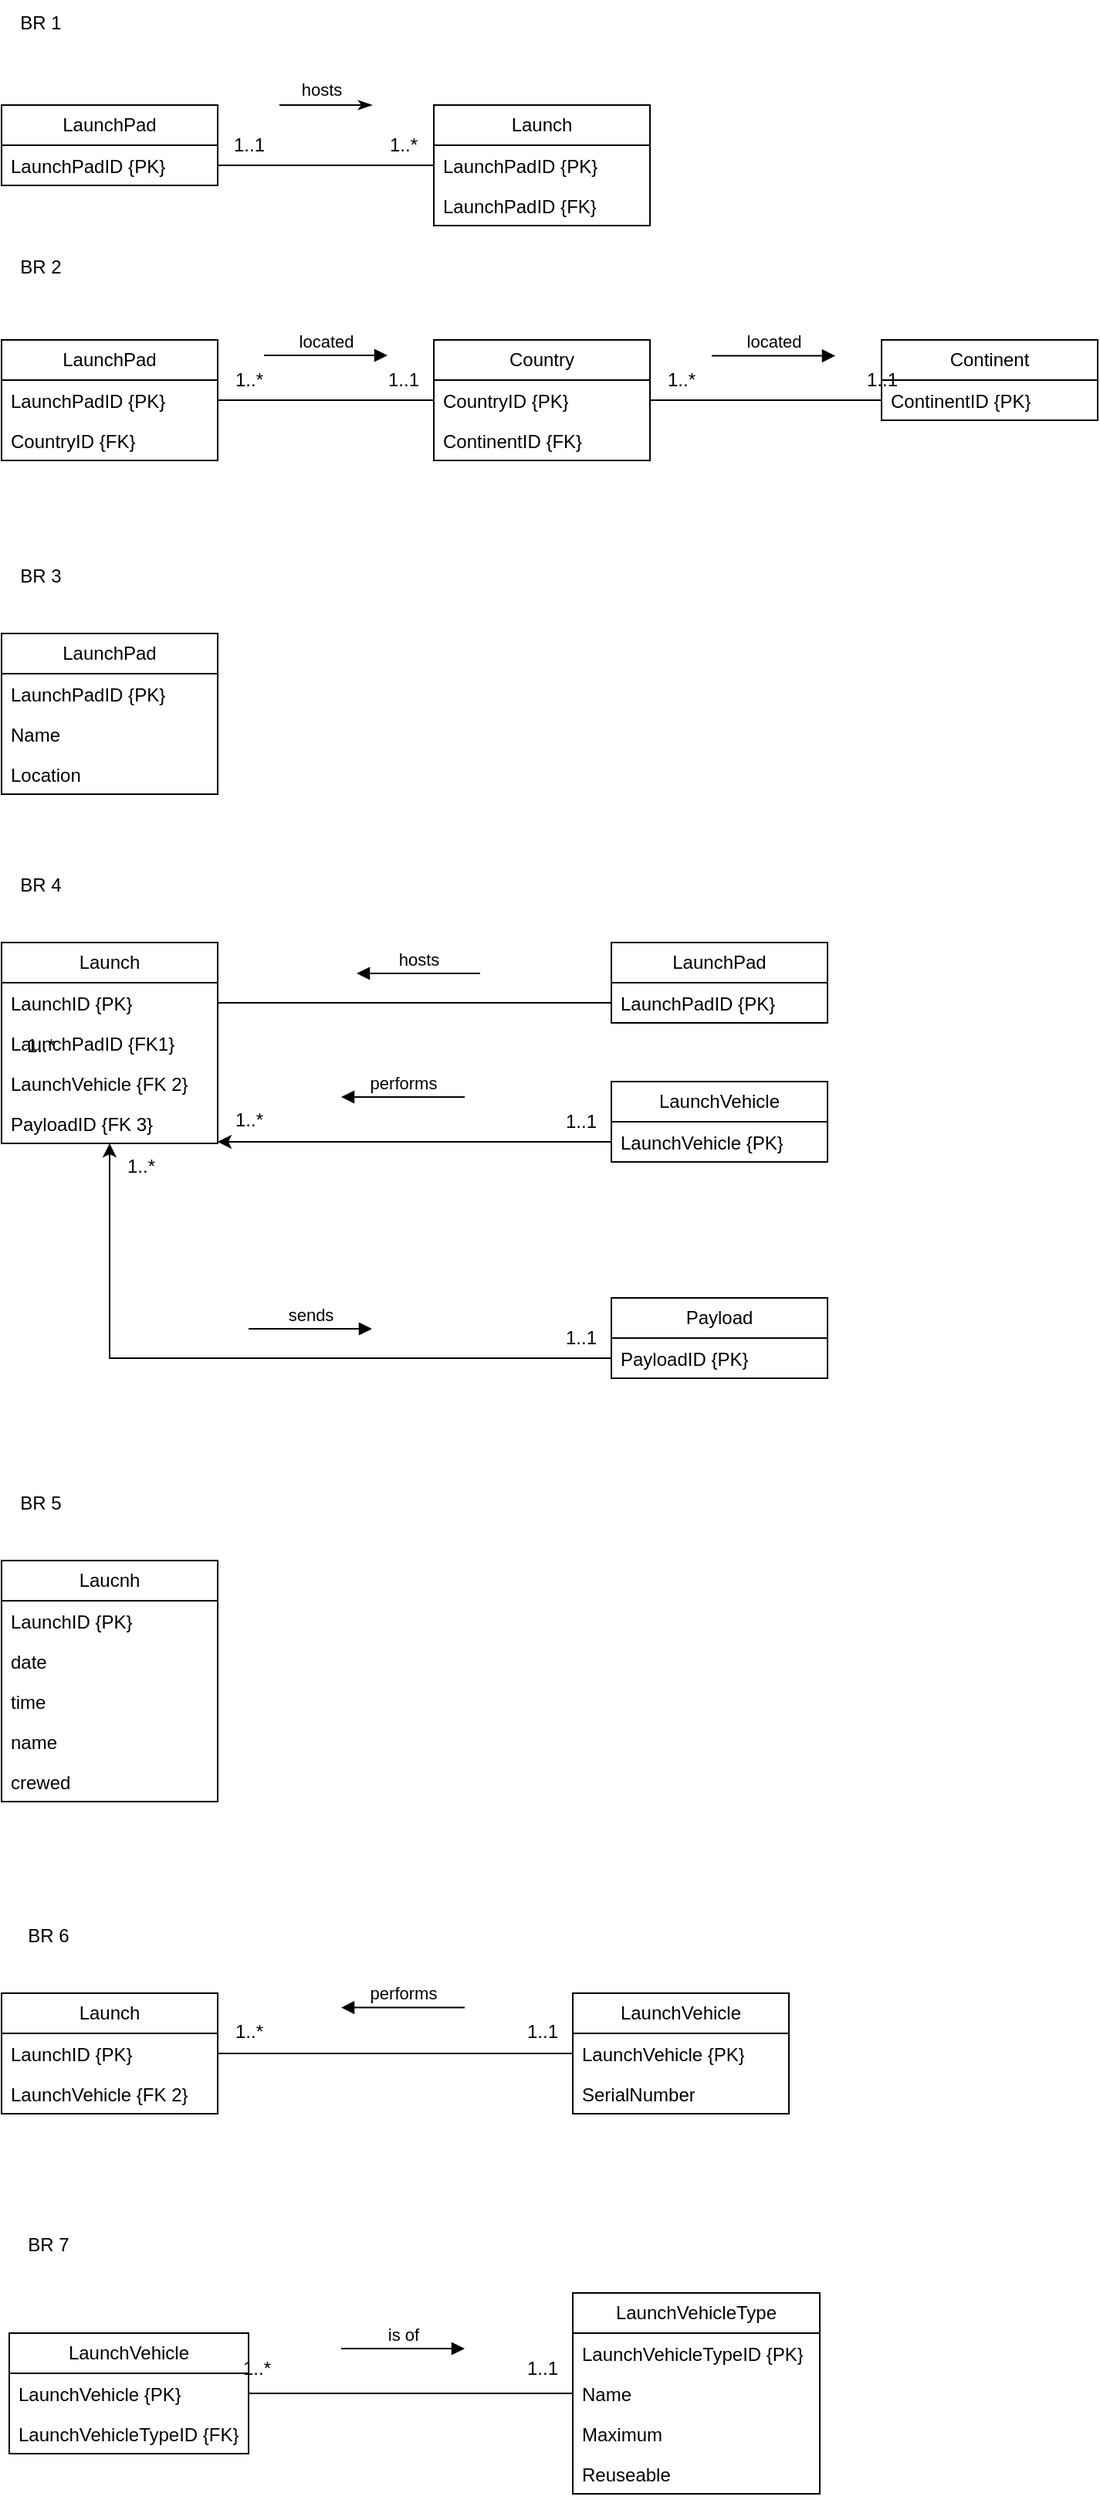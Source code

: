 <mxfile version="24.0.4" type="github">
  <diagram name="Page-1" id="8Xbiz-6GfpVA36QtU5hT">
    <mxGraphModel dx="956" dy="547" grid="1" gridSize="10" guides="1" tooltips="1" connect="1" arrows="1" fold="1" page="1" pageScale="1" pageWidth="850" pageHeight="1100" math="0" shadow="0">
      <root>
        <mxCell id="0" />
        <mxCell id="1" parent="0" />
        <mxCell id="dBbubRWkXQ-3RMF_5VP_-1" value="BR 1" style="text;html=1;align=center;verticalAlign=middle;resizable=0;points=[];autosize=1;strokeColor=none;fillColor=none;" parent="1" vertex="1">
          <mxGeometry x="30" y="20" width="50" height="30" as="geometry" />
        </mxCell>
        <mxCell id="dBbubRWkXQ-3RMF_5VP_-6" value="" style="html=1;rounded=0;endArrow=classicThin;endFill=1;strokeWidth=1;" parent="1" edge="1">
          <mxGeometry width="100" relative="1" as="geometry">
            <mxPoint x="210" y="88" as="sourcePoint" />
            <mxPoint x="270" y="88" as="targetPoint" />
          </mxGeometry>
        </mxCell>
        <mxCell id="dBbubRWkXQ-3RMF_5VP_-7" value="&lt;font style=&quot;font-size: 11px;&quot;&gt;hosts&lt;/font&gt;" style="edgeLabel;html=1;align=center;verticalAlign=middle;resizable=0;points=[];" parent="dBbubRWkXQ-3RMF_5VP_-6" vertex="1" connectable="0">
          <mxGeometry x="-0.095" y="1" relative="1" as="geometry">
            <mxPoint y="-9" as="offset" />
          </mxGeometry>
        </mxCell>
        <mxCell id="DMOndj1VqyQi7XnKbI_9-3" value="LaunchPad" style="swimlane;fontStyle=0;childLayout=stackLayout;horizontal=1;startSize=26;fillColor=none;horizontalStack=0;resizeParent=1;resizeParentMax=0;resizeLast=0;collapsible=1;marginBottom=0;whiteSpace=wrap;html=1;" vertex="1" parent="1">
          <mxGeometry x="30" y="88" width="140" height="52" as="geometry" />
        </mxCell>
        <mxCell id="DMOndj1VqyQi7XnKbI_9-4" value="&lt;span style=&quot;text-align: center; text-wrap: nowrap;&quot;&gt;LaunchPadID {PK}&lt;/span&gt;" style="text;strokeColor=none;fillColor=none;align=left;verticalAlign=top;spacingLeft=4;spacingRight=4;overflow=hidden;rotatable=0;points=[[0,0.5],[1,0.5]];portConstraint=eastwest;whiteSpace=wrap;html=1;" vertex="1" parent="DMOndj1VqyQi7XnKbI_9-3">
          <mxGeometry y="26" width="140" height="26" as="geometry" />
        </mxCell>
        <mxCell id="DMOndj1VqyQi7XnKbI_9-9" value="Launch" style="swimlane;fontStyle=0;childLayout=stackLayout;horizontal=1;startSize=26;fillColor=none;horizontalStack=0;resizeParent=1;resizeParentMax=0;resizeLast=0;collapsible=1;marginBottom=0;whiteSpace=wrap;html=1;" vertex="1" parent="1">
          <mxGeometry x="310" y="88" width="140" height="78" as="geometry" />
        </mxCell>
        <mxCell id="DMOndj1VqyQi7XnKbI_9-10" value="&lt;span style=&quot;text-align: center; text-wrap: nowrap;&quot;&gt;LaunchPadID {PK}&lt;/span&gt;" style="text;strokeColor=none;fillColor=none;align=left;verticalAlign=top;spacingLeft=4;spacingRight=4;overflow=hidden;rotatable=0;points=[[0,0.5],[1,0.5]];portConstraint=eastwest;whiteSpace=wrap;html=1;" vertex="1" parent="DMOndj1VqyQi7XnKbI_9-9">
          <mxGeometry y="26" width="140" height="26" as="geometry" />
        </mxCell>
        <mxCell id="DMOndj1VqyQi7XnKbI_9-14" value="&lt;span style=&quot;text-align: center; text-wrap: nowrap;&quot;&gt;LaunchPadID {FK}&lt;/span&gt;" style="text;strokeColor=none;fillColor=none;align=left;verticalAlign=top;spacingLeft=4;spacingRight=4;overflow=hidden;rotatable=0;points=[[0,0.5],[1,0.5]];portConstraint=eastwest;whiteSpace=wrap;html=1;" vertex="1" parent="DMOndj1VqyQi7XnKbI_9-9">
          <mxGeometry y="52" width="140" height="26" as="geometry" />
        </mxCell>
        <mxCell id="DMOndj1VqyQi7XnKbI_9-15" value="LaunchPad" style="swimlane;fontStyle=0;childLayout=stackLayout;horizontal=1;startSize=26;fillColor=none;horizontalStack=0;resizeParent=1;resizeParentMax=0;resizeLast=0;collapsible=1;marginBottom=0;whiteSpace=wrap;html=1;" vertex="1" parent="1">
          <mxGeometry x="30" y="240" width="140" height="78" as="geometry" />
        </mxCell>
        <mxCell id="DMOndj1VqyQi7XnKbI_9-16" value="LaunchPadID {PK}" style="text;strokeColor=none;fillColor=none;align=left;verticalAlign=top;spacingLeft=4;spacingRight=4;overflow=hidden;rotatable=0;points=[[0,0.5],[1,0.5]];portConstraint=eastwest;whiteSpace=wrap;html=1;" vertex="1" parent="DMOndj1VqyQi7XnKbI_9-15">
          <mxGeometry y="26" width="140" height="26" as="geometry" />
        </mxCell>
        <mxCell id="DMOndj1VqyQi7XnKbI_9-34" value="CountryID {FK}" style="text;strokeColor=none;fillColor=none;align=left;verticalAlign=top;spacingLeft=4;spacingRight=4;overflow=hidden;rotatable=0;points=[[0,0.5],[1,0.5]];portConstraint=eastwest;whiteSpace=wrap;html=1;" vertex="1" parent="DMOndj1VqyQi7XnKbI_9-15">
          <mxGeometry y="52" width="140" height="26" as="geometry" />
        </mxCell>
        <mxCell id="DMOndj1VqyQi7XnKbI_9-19" value="BR 2" style="text;html=1;align=center;verticalAlign=middle;resizable=0;points=[];autosize=1;strokeColor=none;fillColor=none;" vertex="1" parent="1">
          <mxGeometry x="30" y="178" width="50" height="30" as="geometry" />
        </mxCell>
        <mxCell id="DMOndj1VqyQi7XnKbI_9-20" value="Country" style="swimlane;fontStyle=0;childLayout=stackLayout;horizontal=1;startSize=26;fillColor=none;horizontalStack=0;resizeParent=1;resizeParentMax=0;resizeLast=0;collapsible=1;marginBottom=0;whiteSpace=wrap;html=1;" vertex="1" parent="1">
          <mxGeometry x="310" y="240" width="140" height="78" as="geometry" />
        </mxCell>
        <mxCell id="DMOndj1VqyQi7XnKbI_9-21" value="CountryID {PK}" style="text;strokeColor=none;fillColor=none;align=left;verticalAlign=top;spacingLeft=4;spacingRight=4;overflow=hidden;rotatable=0;points=[[0,0.5],[1,0.5]];portConstraint=eastwest;whiteSpace=wrap;html=1;" vertex="1" parent="DMOndj1VqyQi7XnKbI_9-20">
          <mxGeometry y="26" width="140" height="26" as="geometry" />
        </mxCell>
        <mxCell id="DMOndj1VqyQi7XnKbI_9-35" value="ContinentID {FK}" style="text;strokeColor=none;fillColor=none;align=left;verticalAlign=top;spacingLeft=4;spacingRight=4;overflow=hidden;rotatable=0;points=[[0,0.5],[1,0.5]];portConstraint=eastwest;whiteSpace=wrap;html=1;" vertex="1" parent="DMOndj1VqyQi7XnKbI_9-20">
          <mxGeometry y="52" width="140" height="26" as="geometry" />
        </mxCell>
        <mxCell id="DMOndj1VqyQi7XnKbI_9-24" value="Continent" style="swimlane;fontStyle=0;childLayout=stackLayout;horizontal=1;startSize=26;fillColor=none;horizontalStack=0;resizeParent=1;resizeParentMax=0;resizeLast=0;collapsible=1;marginBottom=0;whiteSpace=wrap;html=1;" vertex="1" parent="1">
          <mxGeometry x="600" y="240" width="140" height="52" as="geometry" />
        </mxCell>
        <mxCell id="DMOndj1VqyQi7XnKbI_9-25" value="ContinentID {PK}" style="text;strokeColor=none;fillColor=none;align=left;verticalAlign=top;spacingLeft=4;spacingRight=4;overflow=hidden;rotatable=0;points=[[0,0.5],[1,0.5]];portConstraint=eastwest;whiteSpace=wrap;html=1;" vertex="1" parent="DMOndj1VqyQi7XnKbI_9-24">
          <mxGeometry y="26" width="140" height="26" as="geometry" />
        </mxCell>
        <mxCell id="DMOndj1VqyQi7XnKbI_9-28" value="located" style="html=1;verticalAlign=bottom;endArrow=block;curved=0;rounded=0;" edge="1" parent="1">
          <mxGeometry width="80" relative="1" as="geometry">
            <mxPoint x="200" y="250" as="sourcePoint" />
            <mxPoint x="280" y="250" as="targetPoint" />
          </mxGeometry>
        </mxCell>
        <mxCell id="DMOndj1VqyQi7XnKbI_9-29" value="located" style="html=1;verticalAlign=bottom;endArrow=block;curved=0;rounded=0;" edge="1" parent="1">
          <mxGeometry width="80" relative="1" as="geometry">
            <mxPoint x="490" y="250.31" as="sourcePoint" />
            <mxPoint x="570" y="250.31" as="targetPoint" />
          </mxGeometry>
        </mxCell>
        <mxCell id="DMOndj1VqyQi7XnKbI_9-31" style="edgeStyle=orthogonalEdgeStyle;rounded=0;orthogonalLoop=1;jettySize=auto;html=1;entryX=0;entryY=0.5;entryDx=0;entryDy=0;endArrow=none;endFill=0;" edge="1" parent="1" source="DMOndj1VqyQi7XnKbI_9-4" target="DMOndj1VqyQi7XnKbI_9-10">
          <mxGeometry relative="1" as="geometry" />
        </mxCell>
        <mxCell id="DMOndj1VqyQi7XnKbI_9-32" value="1..1" style="text;html=1;align=center;verticalAlign=middle;resizable=0;points=[];autosize=1;strokeColor=none;fillColor=none;" vertex="1" parent="1">
          <mxGeometry x="170" y="99" width="40" height="30" as="geometry" />
        </mxCell>
        <mxCell id="DMOndj1VqyQi7XnKbI_9-33" value="1..*" style="text;html=1;align=center;verticalAlign=middle;resizable=0;points=[];autosize=1;strokeColor=none;fillColor=none;" vertex="1" parent="1">
          <mxGeometry x="270" y="99" width="40" height="30" as="geometry" />
        </mxCell>
        <mxCell id="DMOndj1VqyQi7XnKbI_9-36" style="edgeStyle=orthogonalEdgeStyle;rounded=0;orthogonalLoop=1;jettySize=auto;html=1;entryX=0;entryY=0.5;entryDx=0;entryDy=0;endArrow=none;endFill=0;" edge="1" parent="1" source="DMOndj1VqyQi7XnKbI_9-16" target="DMOndj1VqyQi7XnKbI_9-21">
          <mxGeometry relative="1" as="geometry" />
        </mxCell>
        <mxCell id="DMOndj1VqyQi7XnKbI_9-37" style="edgeStyle=orthogonalEdgeStyle;rounded=0;orthogonalLoop=1;jettySize=auto;html=1;endArrow=none;endFill=0;" edge="1" parent="1" source="DMOndj1VqyQi7XnKbI_9-21" target="DMOndj1VqyQi7XnKbI_9-25">
          <mxGeometry relative="1" as="geometry" />
        </mxCell>
        <mxCell id="DMOndj1VqyQi7XnKbI_9-39" value="BR 3" style="text;html=1;align=center;verticalAlign=middle;resizable=0;points=[];autosize=1;strokeColor=none;fillColor=none;" vertex="1" parent="1">
          <mxGeometry x="30" y="378" width="50" height="30" as="geometry" />
        </mxCell>
        <mxCell id="DMOndj1VqyQi7XnKbI_9-40" value="LaunchPad" style="swimlane;fontStyle=0;childLayout=stackLayout;horizontal=1;startSize=26;fillColor=none;horizontalStack=0;resizeParent=1;resizeParentMax=0;resizeLast=0;collapsible=1;marginBottom=0;whiteSpace=wrap;html=1;" vertex="1" parent="1">
          <mxGeometry x="30" y="430" width="140" height="104" as="geometry" />
        </mxCell>
        <mxCell id="DMOndj1VqyQi7XnKbI_9-41" value="LaunchPadID {PK}" style="text;strokeColor=none;fillColor=none;align=left;verticalAlign=top;spacingLeft=4;spacingRight=4;overflow=hidden;rotatable=0;points=[[0,0.5],[1,0.5]];portConstraint=eastwest;whiteSpace=wrap;html=1;" vertex="1" parent="DMOndj1VqyQi7XnKbI_9-40">
          <mxGeometry y="26" width="140" height="26" as="geometry" />
        </mxCell>
        <mxCell id="DMOndj1VqyQi7XnKbI_9-42" value="Name" style="text;strokeColor=none;fillColor=none;align=left;verticalAlign=top;spacingLeft=4;spacingRight=4;overflow=hidden;rotatable=0;points=[[0,0.5],[1,0.5]];portConstraint=eastwest;whiteSpace=wrap;html=1;" vertex="1" parent="DMOndj1VqyQi7XnKbI_9-40">
          <mxGeometry y="52" width="140" height="26" as="geometry" />
        </mxCell>
        <mxCell id="DMOndj1VqyQi7XnKbI_9-43" value="Location" style="text;strokeColor=none;fillColor=none;align=left;verticalAlign=top;spacingLeft=4;spacingRight=4;overflow=hidden;rotatable=0;points=[[0,0.5],[1,0.5]];portConstraint=eastwest;whiteSpace=wrap;html=1;" vertex="1" parent="DMOndj1VqyQi7XnKbI_9-40">
          <mxGeometry y="78" width="140" height="26" as="geometry" />
        </mxCell>
        <mxCell id="DMOndj1VqyQi7XnKbI_9-44" value="1..*" style="text;html=1;align=center;verticalAlign=middle;resizable=0;points=[];autosize=1;strokeColor=none;fillColor=none;" vertex="1" parent="1">
          <mxGeometry x="170" y="251" width="40" height="30" as="geometry" />
        </mxCell>
        <mxCell id="DMOndj1VqyQi7XnKbI_9-45" value="1..1" style="text;html=1;align=center;verticalAlign=middle;resizable=0;points=[];autosize=1;strokeColor=none;fillColor=none;" vertex="1" parent="1">
          <mxGeometry x="270" y="251" width="40" height="30" as="geometry" />
        </mxCell>
        <mxCell id="DMOndj1VqyQi7XnKbI_9-46" value="1..*" style="text;html=1;align=center;verticalAlign=middle;resizable=0;points=[];autosize=1;strokeColor=none;fillColor=none;" vertex="1" parent="1">
          <mxGeometry x="450" y="251" width="40" height="30" as="geometry" />
        </mxCell>
        <mxCell id="DMOndj1VqyQi7XnKbI_9-47" value="1..1" style="text;html=1;align=center;verticalAlign=middle;resizable=0;points=[];autosize=1;strokeColor=none;fillColor=none;" vertex="1" parent="1">
          <mxGeometry x="580" y="251" width="40" height="30" as="geometry" />
        </mxCell>
        <mxCell id="DMOndj1VqyQi7XnKbI_9-48" value="BR 4" style="text;html=1;align=center;verticalAlign=middle;resizable=0;points=[];autosize=1;strokeColor=none;fillColor=none;" vertex="1" parent="1">
          <mxGeometry x="30" y="578" width="50" height="30" as="geometry" />
        </mxCell>
        <mxCell id="DMOndj1VqyQi7XnKbI_9-49" value="Launch" style="swimlane;fontStyle=0;childLayout=stackLayout;horizontal=1;startSize=26;fillColor=none;horizontalStack=0;resizeParent=1;resizeParentMax=0;resizeLast=0;collapsible=1;marginBottom=0;whiteSpace=wrap;html=1;" vertex="1" parent="1">
          <mxGeometry x="30" y="630" width="140" height="130" as="geometry" />
        </mxCell>
        <mxCell id="DMOndj1VqyQi7XnKbI_9-50" value="LaunchID {PK}" style="text;strokeColor=none;fillColor=none;align=left;verticalAlign=top;spacingLeft=4;spacingRight=4;overflow=hidden;rotatable=0;points=[[0,0.5],[1,0.5]];portConstraint=eastwest;whiteSpace=wrap;html=1;" vertex="1" parent="DMOndj1VqyQi7XnKbI_9-49">
          <mxGeometry y="26" width="140" height="26" as="geometry" />
        </mxCell>
        <mxCell id="DMOndj1VqyQi7XnKbI_9-75" value="LaunchPadID {FK1}" style="text;strokeColor=none;fillColor=none;align=left;verticalAlign=top;spacingLeft=4;spacingRight=4;overflow=hidden;rotatable=0;points=[[0,0.5],[1,0.5]];portConstraint=eastwest;whiteSpace=wrap;html=1;" vertex="1" parent="DMOndj1VqyQi7XnKbI_9-49">
          <mxGeometry y="52" width="140" height="26" as="geometry" />
        </mxCell>
        <mxCell id="DMOndj1VqyQi7XnKbI_9-79" value="LaunchVehicle {FK 2}" style="text;strokeColor=none;fillColor=none;align=left;verticalAlign=top;spacingLeft=4;spacingRight=4;overflow=hidden;rotatable=0;points=[[0,0.5],[1,0.5]];portConstraint=eastwest;whiteSpace=wrap;html=1;" vertex="1" parent="DMOndj1VqyQi7XnKbI_9-49">
          <mxGeometry y="78" width="140" height="26" as="geometry" />
        </mxCell>
        <mxCell id="DMOndj1VqyQi7XnKbI_9-80" value="PayloadID {FK 3}" style="text;strokeColor=none;fillColor=none;align=left;verticalAlign=top;spacingLeft=4;spacingRight=4;overflow=hidden;rotatable=0;points=[[0,0.5],[1,0.5]];portConstraint=eastwest;whiteSpace=wrap;html=1;" vertex="1" parent="DMOndj1VqyQi7XnKbI_9-49">
          <mxGeometry y="104" width="140" height="26" as="geometry" />
        </mxCell>
        <mxCell id="DMOndj1VqyQi7XnKbI_9-53" value="LaunchVehicle" style="swimlane;fontStyle=0;childLayout=stackLayout;horizontal=1;startSize=26;fillColor=none;horizontalStack=0;resizeParent=1;resizeParentMax=0;resizeLast=0;collapsible=1;marginBottom=0;whiteSpace=wrap;html=1;" vertex="1" parent="1">
          <mxGeometry x="425" y="720" width="140" height="52" as="geometry" />
        </mxCell>
        <mxCell id="DMOndj1VqyQi7XnKbI_9-54" value="LaunchVehicle {PK}" style="text;strokeColor=none;fillColor=none;align=left;verticalAlign=top;spacingLeft=4;spacingRight=4;overflow=hidden;rotatable=0;points=[[0,0.5],[1,0.5]];portConstraint=eastwest;whiteSpace=wrap;html=1;" vertex="1" parent="DMOndj1VqyQi7XnKbI_9-53">
          <mxGeometry y="26" width="140" height="26" as="geometry" />
        </mxCell>
        <mxCell id="DMOndj1VqyQi7XnKbI_9-57" value="Payload" style="swimlane;fontStyle=0;childLayout=stackLayout;horizontal=1;startSize=26;fillColor=none;horizontalStack=0;resizeParent=1;resizeParentMax=0;resizeLast=0;collapsible=1;marginBottom=0;whiteSpace=wrap;html=1;" vertex="1" parent="1">
          <mxGeometry x="425" y="860" width="140" height="52" as="geometry" />
        </mxCell>
        <mxCell id="DMOndj1VqyQi7XnKbI_9-58" value="PayloadID {PK}" style="text;strokeColor=none;fillColor=none;align=left;verticalAlign=top;spacingLeft=4;spacingRight=4;overflow=hidden;rotatable=0;points=[[0,0.5],[1,0.5]];portConstraint=eastwest;whiteSpace=wrap;html=1;" vertex="1" parent="DMOndj1VqyQi7XnKbI_9-57">
          <mxGeometry y="26" width="140" height="26" as="geometry" />
        </mxCell>
        <mxCell id="DMOndj1VqyQi7XnKbI_9-61" value="LaunchPad" style="swimlane;fontStyle=0;childLayout=stackLayout;horizontal=1;startSize=26;fillColor=none;horizontalStack=0;resizeParent=1;resizeParentMax=0;resizeLast=0;collapsible=1;marginBottom=0;whiteSpace=wrap;html=1;" vertex="1" parent="1">
          <mxGeometry x="425" y="630" width="140" height="52" as="geometry" />
        </mxCell>
        <mxCell id="DMOndj1VqyQi7XnKbI_9-62" value="LaunchPadID {PK}" style="text;strokeColor=none;fillColor=none;align=left;verticalAlign=top;spacingLeft=4;spacingRight=4;overflow=hidden;rotatable=0;points=[[0,0.5],[1,0.5]];portConstraint=eastwest;whiteSpace=wrap;html=1;" vertex="1" parent="DMOndj1VqyQi7XnKbI_9-61">
          <mxGeometry y="26" width="140" height="26" as="geometry" />
        </mxCell>
        <mxCell id="DMOndj1VqyQi7XnKbI_9-65" style="edgeStyle=orthogonalEdgeStyle;rounded=0;orthogonalLoop=1;jettySize=auto;html=1;entryX=0;entryY=0.5;entryDx=0;entryDy=0;endArrow=none;endFill=0;" edge="1" parent="1" source="DMOndj1VqyQi7XnKbI_9-50" target="DMOndj1VqyQi7XnKbI_9-62">
          <mxGeometry relative="1" as="geometry" />
        </mxCell>
        <mxCell id="DMOndj1VqyQi7XnKbI_9-66" value="performs" style="html=1;verticalAlign=bottom;endArrow=block;curved=0;rounded=0;" edge="1" parent="1">
          <mxGeometry width="80" relative="1" as="geometry">
            <mxPoint x="330" y="730" as="sourcePoint" />
            <mxPoint x="250" y="730" as="targetPoint" />
          </mxGeometry>
        </mxCell>
        <mxCell id="DMOndj1VqyQi7XnKbI_9-70" value="1..1" style="text;html=1;align=center;verticalAlign=middle;resizable=0;points=[];autosize=1;strokeColor=none;fillColor=none;" vertex="1" parent="1">
          <mxGeometry x="385" y="731" width="40" height="30" as="geometry" />
        </mxCell>
        <mxCell id="DMOndj1VqyQi7XnKbI_9-71" value="1..*" style="text;html=1;align=center;verticalAlign=middle;resizable=0;points=[];autosize=1;strokeColor=none;fillColor=none;" vertex="1" parent="1">
          <mxGeometry x="170" y="730" width="40" height="30" as="geometry" />
        </mxCell>
        <mxCell id="DMOndj1VqyQi7XnKbI_9-72" value="sends" style="html=1;verticalAlign=bottom;endArrow=block;curved=0;rounded=0;" edge="1" parent="1">
          <mxGeometry width="80" relative="1" as="geometry">
            <mxPoint x="190" y="880" as="sourcePoint" />
            <mxPoint x="270" y="880" as="targetPoint" />
          </mxGeometry>
        </mxCell>
        <mxCell id="DMOndj1VqyQi7XnKbI_9-73" value="1..1" style="text;html=1;align=center;verticalAlign=middle;resizable=0;points=[];autosize=1;strokeColor=none;fillColor=none;" vertex="1" parent="1">
          <mxGeometry x="385" y="871" width="40" height="30" as="geometry" />
        </mxCell>
        <mxCell id="DMOndj1VqyQi7XnKbI_9-74" value="1..*" style="text;html=1;align=center;verticalAlign=middle;resizable=0;points=[];autosize=1;strokeColor=none;fillColor=none;" vertex="1" parent="1">
          <mxGeometry x="35" y="682" width="40" height="30" as="geometry" />
        </mxCell>
        <mxCell id="DMOndj1VqyQi7XnKbI_9-81" style="edgeStyle=orthogonalEdgeStyle;rounded=0;orthogonalLoop=1;jettySize=auto;html=1;" edge="1" parent="1" source="DMOndj1VqyQi7XnKbI_9-54" target="DMOndj1VqyQi7XnKbI_9-49">
          <mxGeometry relative="1" as="geometry">
            <Array as="points">
              <mxPoint x="240" y="759" />
              <mxPoint x="240" y="759" />
            </Array>
          </mxGeometry>
        </mxCell>
        <mxCell id="DMOndj1VqyQi7XnKbI_9-82" style="edgeStyle=orthogonalEdgeStyle;rounded=0;orthogonalLoop=1;jettySize=auto;html=1;" edge="1" parent="1" source="DMOndj1VqyQi7XnKbI_9-58" target="DMOndj1VqyQi7XnKbI_9-49">
          <mxGeometry relative="1" as="geometry" />
        </mxCell>
        <mxCell id="DMOndj1VqyQi7XnKbI_9-83" value="1..*" style="text;html=1;align=center;verticalAlign=middle;resizable=0;points=[];autosize=1;strokeColor=none;fillColor=none;" vertex="1" parent="1">
          <mxGeometry x="100" y="760" width="40" height="30" as="geometry" />
        </mxCell>
        <mxCell id="DMOndj1VqyQi7XnKbI_9-84" value="BR 5" style="text;html=1;align=center;verticalAlign=middle;resizable=0;points=[];autosize=1;strokeColor=none;fillColor=none;" vertex="1" parent="1">
          <mxGeometry x="30" y="978" width="50" height="30" as="geometry" />
        </mxCell>
        <mxCell id="DMOndj1VqyQi7XnKbI_9-85" value="Laucnh" style="swimlane;fontStyle=0;childLayout=stackLayout;horizontal=1;startSize=26;fillColor=none;horizontalStack=0;resizeParent=1;resizeParentMax=0;resizeLast=0;collapsible=1;marginBottom=0;whiteSpace=wrap;html=1;" vertex="1" parent="1">
          <mxGeometry x="30" y="1030" width="140" height="156" as="geometry" />
        </mxCell>
        <mxCell id="DMOndj1VqyQi7XnKbI_9-86" value="LaunchID {PK}" style="text;strokeColor=none;fillColor=none;align=left;verticalAlign=top;spacingLeft=4;spacingRight=4;overflow=hidden;rotatable=0;points=[[0,0.5],[1,0.5]];portConstraint=eastwest;whiteSpace=wrap;html=1;" vertex="1" parent="DMOndj1VqyQi7XnKbI_9-85">
          <mxGeometry y="26" width="140" height="26" as="geometry" />
        </mxCell>
        <mxCell id="DMOndj1VqyQi7XnKbI_9-87" value="date" style="text;strokeColor=none;fillColor=none;align=left;verticalAlign=top;spacingLeft=4;spacingRight=4;overflow=hidden;rotatable=0;points=[[0,0.5],[1,0.5]];portConstraint=eastwest;whiteSpace=wrap;html=1;" vertex="1" parent="DMOndj1VqyQi7XnKbI_9-85">
          <mxGeometry y="52" width="140" height="26" as="geometry" />
        </mxCell>
        <mxCell id="DMOndj1VqyQi7XnKbI_9-88" value="time" style="text;strokeColor=none;fillColor=none;align=left;verticalAlign=top;spacingLeft=4;spacingRight=4;overflow=hidden;rotatable=0;points=[[0,0.5],[1,0.5]];portConstraint=eastwest;whiteSpace=wrap;html=1;" vertex="1" parent="DMOndj1VqyQi7XnKbI_9-85">
          <mxGeometry y="78" width="140" height="26" as="geometry" />
        </mxCell>
        <mxCell id="DMOndj1VqyQi7XnKbI_9-130" value="name" style="text;strokeColor=none;fillColor=none;align=left;verticalAlign=top;spacingLeft=4;spacingRight=4;overflow=hidden;rotatable=0;points=[[0,0.5],[1,0.5]];portConstraint=eastwest;whiteSpace=wrap;html=1;" vertex="1" parent="DMOndj1VqyQi7XnKbI_9-85">
          <mxGeometry y="104" width="140" height="26" as="geometry" />
        </mxCell>
        <mxCell id="DMOndj1VqyQi7XnKbI_9-131" value="crewed" style="text;strokeColor=none;fillColor=none;align=left;verticalAlign=top;spacingLeft=4;spacingRight=4;overflow=hidden;rotatable=0;points=[[0,0.5],[1,0.5]];portConstraint=eastwest;whiteSpace=wrap;html=1;" vertex="1" parent="DMOndj1VqyQi7XnKbI_9-85">
          <mxGeometry y="130" width="140" height="26" as="geometry" />
        </mxCell>
        <mxCell id="DMOndj1VqyQi7XnKbI_9-89" value="hosts" style="html=1;verticalAlign=bottom;endArrow=block;curved=0;rounded=0;" edge="1" parent="1">
          <mxGeometry width="80" relative="1" as="geometry">
            <mxPoint x="340" y="650" as="sourcePoint" />
            <mxPoint x="260" y="650" as="targetPoint" />
          </mxGeometry>
        </mxCell>
        <mxCell id="DMOndj1VqyQi7XnKbI_9-90" value="BR 6" style="text;html=1;align=center;verticalAlign=middle;resizable=0;points=[];autosize=1;strokeColor=none;fillColor=none;" vertex="1" parent="1">
          <mxGeometry x="35" y="1258" width="50" height="30" as="geometry" />
        </mxCell>
        <mxCell id="DMOndj1VqyQi7XnKbI_9-91" value="Launch" style="swimlane;fontStyle=0;childLayout=stackLayout;horizontal=1;startSize=26;fillColor=none;horizontalStack=0;resizeParent=1;resizeParentMax=0;resizeLast=0;collapsible=1;marginBottom=0;whiteSpace=wrap;html=1;" vertex="1" parent="1">
          <mxGeometry x="30" y="1310" width="140" height="78" as="geometry" />
        </mxCell>
        <mxCell id="DMOndj1VqyQi7XnKbI_9-92" value="LaunchID {PK}" style="text;strokeColor=none;fillColor=none;align=left;verticalAlign=top;spacingLeft=4;spacingRight=4;overflow=hidden;rotatable=0;points=[[0,0.5],[1,0.5]];portConstraint=eastwest;whiteSpace=wrap;html=1;" vertex="1" parent="DMOndj1VqyQi7XnKbI_9-91">
          <mxGeometry y="26" width="140" height="26" as="geometry" />
        </mxCell>
        <mxCell id="DMOndj1VqyQi7XnKbI_9-94" value="LaunchVehicle {FK 2}" style="text;strokeColor=none;fillColor=none;align=left;verticalAlign=top;spacingLeft=4;spacingRight=4;overflow=hidden;rotatable=0;points=[[0,0.5],[1,0.5]];portConstraint=eastwest;whiteSpace=wrap;html=1;" vertex="1" parent="DMOndj1VqyQi7XnKbI_9-91">
          <mxGeometry y="52" width="140" height="26" as="geometry" />
        </mxCell>
        <mxCell id="DMOndj1VqyQi7XnKbI_9-98" style="edgeStyle=orthogonalEdgeStyle;rounded=0;orthogonalLoop=1;jettySize=auto;html=1;endArrow=none;endFill=0;" edge="1" parent="1" source="DMOndj1VqyQi7XnKbI_9-96" target="DMOndj1VqyQi7XnKbI_9-91">
          <mxGeometry relative="1" as="geometry" />
        </mxCell>
        <mxCell id="DMOndj1VqyQi7XnKbI_9-96" value="LaunchVehicle" style="swimlane;fontStyle=0;childLayout=stackLayout;horizontal=1;startSize=26;fillColor=none;horizontalStack=0;resizeParent=1;resizeParentMax=0;resizeLast=0;collapsible=1;marginBottom=0;whiteSpace=wrap;html=1;" vertex="1" parent="1">
          <mxGeometry x="400" y="1310" width="140" height="78" as="geometry" />
        </mxCell>
        <mxCell id="DMOndj1VqyQi7XnKbI_9-97" value="LaunchVehicle {PK}" style="text;strokeColor=none;fillColor=none;align=left;verticalAlign=top;spacingLeft=4;spacingRight=4;overflow=hidden;rotatable=0;points=[[0,0.5],[1,0.5]];portConstraint=eastwest;whiteSpace=wrap;html=1;" vertex="1" parent="DMOndj1VqyQi7XnKbI_9-96">
          <mxGeometry y="26" width="140" height="26" as="geometry" />
        </mxCell>
        <mxCell id="DMOndj1VqyQi7XnKbI_9-99" value="SerialNumber" style="text;strokeColor=none;fillColor=none;align=left;verticalAlign=top;spacingLeft=4;spacingRight=4;overflow=hidden;rotatable=0;points=[[0,0.5],[1,0.5]];portConstraint=eastwest;whiteSpace=wrap;html=1;" vertex="1" parent="DMOndj1VqyQi7XnKbI_9-96">
          <mxGeometry y="52" width="140" height="26" as="geometry" />
        </mxCell>
        <mxCell id="DMOndj1VqyQi7XnKbI_9-100" value="performs" style="html=1;verticalAlign=bottom;endArrow=block;curved=0;rounded=0;" edge="1" parent="1">
          <mxGeometry width="80" relative="1" as="geometry">
            <mxPoint x="330" y="1319.31" as="sourcePoint" />
            <mxPoint x="250" y="1319.31" as="targetPoint" />
          </mxGeometry>
        </mxCell>
        <mxCell id="DMOndj1VqyQi7XnKbI_9-101" value="1..1" style="text;html=1;align=center;verticalAlign=middle;resizable=0;points=[];autosize=1;strokeColor=none;fillColor=none;" vertex="1" parent="1">
          <mxGeometry x="360" y="1320" width="40" height="30" as="geometry" />
        </mxCell>
        <mxCell id="DMOndj1VqyQi7XnKbI_9-102" value="1..*" style="text;html=1;align=center;verticalAlign=middle;resizable=0;points=[];autosize=1;strokeColor=none;fillColor=none;" vertex="1" parent="1">
          <mxGeometry x="170" y="1320" width="40" height="30" as="geometry" />
        </mxCell>
        <mxCell id="DMOndj1VqyQi7XnKbI_9-103" value="BR 7" style="text;html=1;align=center;verticalAlign=middle;resizable=0;points=[];autosize=1;strokeColor=none;fillColor=none;" vertex="1" parent="1">
          <mxGeometry x="35" y="1458" width="50" height="30" as="geometry" />
        </mxCell>
        <mxCell id="DMOndj1VqyQi7XnKbI_9-116" value="LaunchVehicle" style="swimlane;fontStyle=0;childLayout=stackLayout;horizontal=1;startSize=26;fillColor=none;horizontalStack=0;resizeParent=1;resizeParentMax=0;resizeLast=0;collapsible=1;marginBottom=0;whiteSpace=wrap;html=1;" vertex="1" parent="1">
          <mxGeometry x="35" y="1530" width="155" height="78" as="geometry" />
        </mxCell>
        <mxCell id="DMOndj1VqyQi7XnKbI_9-117" value="LaunchVehicle {PK}" style="text;strokeColor=none;fillColor=none;align=left;verticalAlign=top;spacingLeft=4;spacingRight=4;overflow=hidden;rotatable=0;points=[[0,0.5],[1,0.5]];portConstraint=eastwest;whiteSpace=wrap;html=1;" vertex="1" parent="DMOndj1VqyQi7XnKbI_9-116">
          <mxGeometry y="26" width="155" height="26" as="geometry" />
        </mxCell>
        <mxCell id="DMOndj1VqyQi7XnKbI_9-118" value="LaunchVehicleTypeID {FK}" style="text;strokeColor=none;fillColor=none;align=left;verticalAlign=top;spacingLeft=4;spacingRight=4;overflow=hidden;rotatable=0;points=[[0,0.5],[1,0.5]];portConstraint=eastwest;whiteSpace=wrap;html=1;" vertex="1" parent="DMOndj1VqyQi7XnKbI_9-116">
          <mxGeometry y="52" width="155" height="26" as="geometry" />
        </mxCell>
        <mxCell id="DMOndj1VqyQi7XnKbI_9-122" value="LaunchVehicleType" style="swimlane;fontStyle=0;childLayout=stackLayout;horizontal=1;startSize=26;fillColor=none;horizontalStack=0;resizeParent=1;resizeParentMax=0;resizeLast=0;collapsible=1;marginBottom=0;whiteSpace=wrap;html=1;" vertex="1" parent="1">
          <mxGeometry x="400" y="1504" width="160" height="130" as="geometry" />
        </mxCell>
        <mxCell id="DMOndj1VqyQi7XnKbI_9-123" value="LaunchVehicleTypeID {PK}" style="text;strokeColor=none;fillColor=none;align=left;verticalAlign=top;spacingLeft=4;spacingRight=4;overflow=hidden;rotatable=0;points=[[0,0.5],[1,0.5]];portConstraint=eastwest;whiteSpace=wrap;html=1;" vertex="1" parent="DMOndj1VqyQi7XnKbI_9-122">
          <mxGeometry y="26" width="160" height="26" as="geometry" />
        </mxCell>
        <mxCell id="DMOndj1VqyQi7XnKbI_9-132" value="Name" style="text;strokeColor=none;fillColor=none;align=left;verticalAlign=top;spacingLeft=4;spacingRight=4;overflow=hidden;rotatable=0;points=[[0,0.5],[1,0.5]];portConstraint=eastwest;whiteSpace=wrap;html=1;" vertex="1" parent="DMOndj1VqyQi7XnKbI_9-122">
          <mxGeometry y="52" width="160" height="26" as="geometry" />
        </mxCell>
        <mxCell id="DMOndj1VqyQi7XnKbI_9-124" value="Maximum" style="text;strokeColor=none;fillColor=none;align=left;verticalAlign=top;spacingLeft=4;spacingRight=4;overflow=hidden;rotatable=0;points=[[0,0.5],[1,0.5]];portConstraint=eastwest;whiteSpace=wrap;html=1;" vertex="1" parent="DMOndj1VqyQi7XnKbI_9-122">
          <mxGeometry y="78" width="160" height="26" as="geometry" />
        </mxCell>
        <mxCell id="DMOndj1VqyQi7XnKbI_9-125" value="Reuseable" style="text;strokeColor=none;fillColor=none;align=left;verticalAlign=top;spacingLeft=4;spacingRight=4;overflow=hidden;rotatable=0;points=[[0,0.5],[1,0.5]];portConstraint=eastwest;whiteSpace=wrap;html=1;" vertex="1" parent="DMOndj1VqyQi7XnKbI_9-122">
          <mxGeometry y="104" width="160" height="26" as="geometry" />
        </mxCell>
        <mxCell id="DMOndj1VqyQi7XnKbI_9-126" value="is of" style="html=1;verticalAlign=bottom;endArrow=block;curved=0;rounded=0;" edge="1" parent="1">
          <mxGeometry width="80" relative="1" as="geometry">
            <mxPoint x="250" y="1540" as="sourcePoint" />
            <mxPoint x="330" y="1540" as="targetPoint" />
          </mxGeometry>
        </mxCell>
        <mxCell id="DMOndj1VqyQi7XnKbI_9-127" style="edgeStyle=orthogonalEdgeStyle;rounded=0;orthogonalLoop=1;jettySize=auto;html=1;endArrow=none;endFill=0;" edge="1" parent="1" source="DMOndj1VqyQi7XnKbI_9-117" target="DMOndj1VqyQi7XnKbI_9-122">
          <mxGeometry relative="1" as="geometry" />
        </mxCell>
        <mxCell id="DMOndj1VqyQi7XnKbI_9-128" value="1..1" style="text;html=1;align=center;verticalAlign=middle;resizable=0;points=[];autosize=1;strokeColor=none;fillColor=none;" vertex="1" parent="1">
          <mxGeometry x="360" y="1538" width="40" height="30" as="geometry" />
        </mxCell>
        <mxCell id="DMOndj1VqyQi7XnKbI_9-129" value="1..*" style="text;html=1;align=center;verticalAlign=middle;resizable=0;points=[];autosize=1;strokeColor=none;fillColor=none;" vertex="1" parent="1">
          <mxGeometry x="175" y="1538" width="40" height="30" as="geometry" />
        </mxCell>
      </root>
    </mxGraphModel>
  </diagram>
</mxfile>

